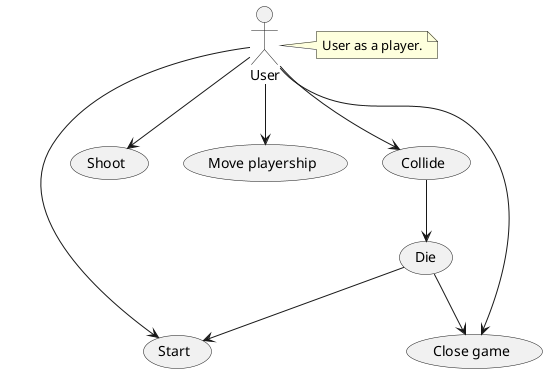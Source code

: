 @startuml
'https://plantuml.com/use-case-diagram

User --> (Start)
User --> (Shoot)
User --> (Move playership)
User --> (Close game)
User --> (Collide)
(Collide) --> (Die)
(Die) --> (Start)
(Die) --> (Close game)


note right of User : User as a player.
@enduml